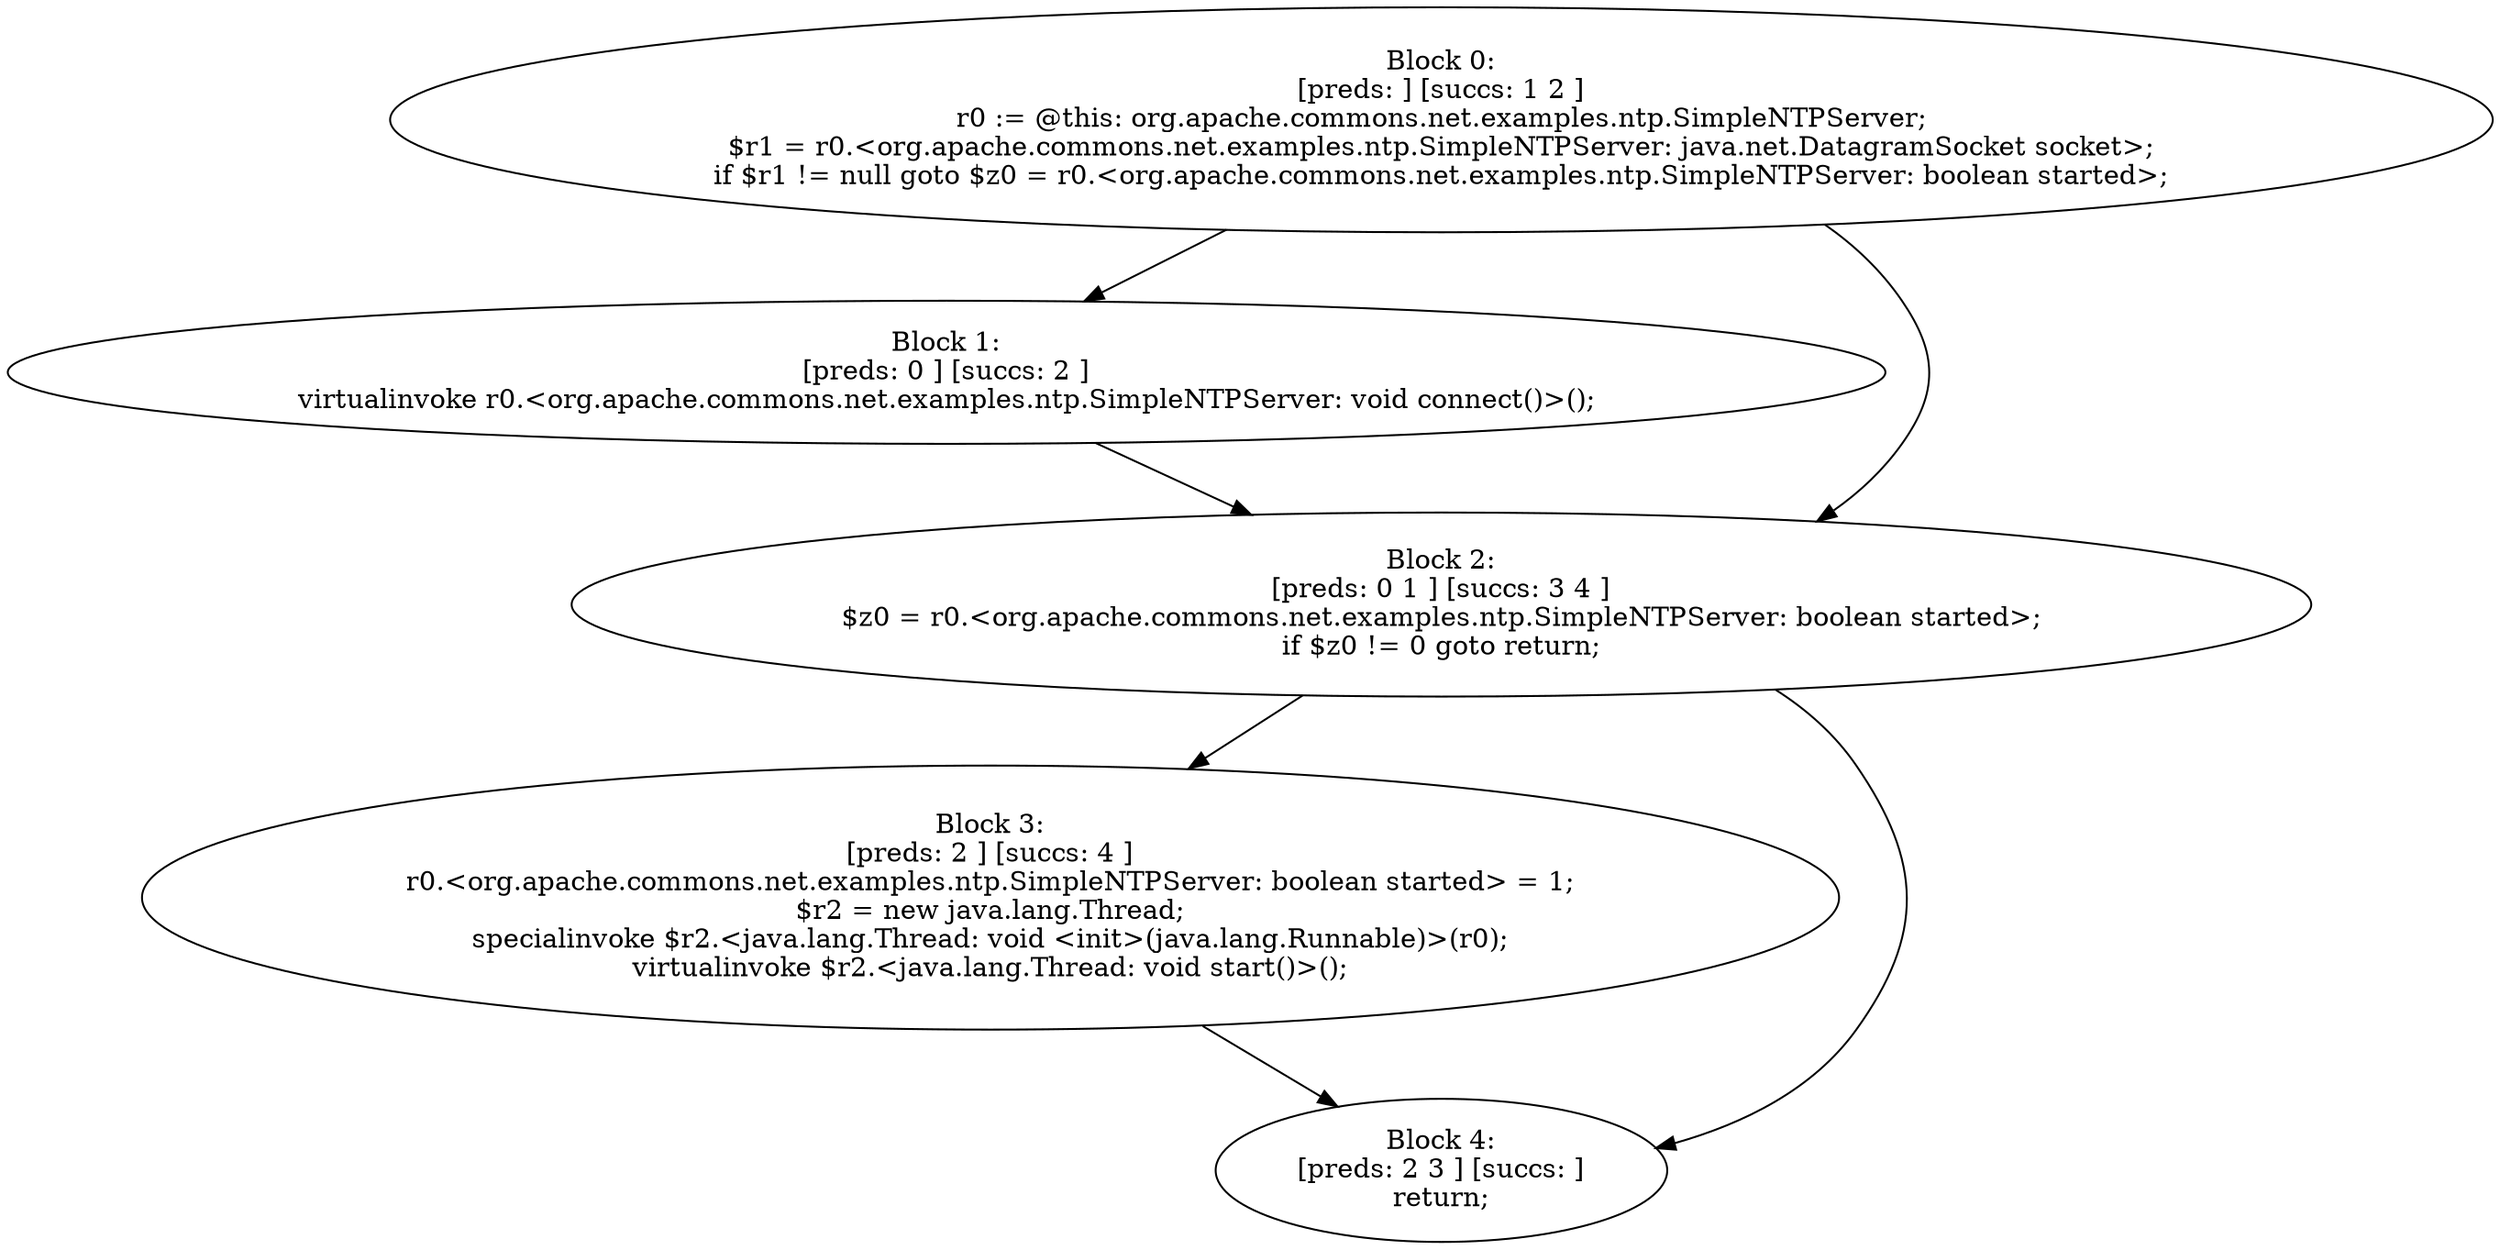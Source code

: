 digraph "unitGraph" {
    "Block 0:
[preds: ] [succs: 1 2 ]
r0 := @this: org.apache.commons.net.examples.ntp.SimpleNTPServer;
$r1 = r0.<org.apache.commons.net.examples.ntp.SimpleNTPServer: java.net.DatagramSocket socket>;
if $r1 != null goto $z0 = r0.<org.apache.commons.net.examples.ntp.SimpleNTPServer: boolean started>;
"
    "Block 1:
[preds: 0 ] [succs: 2 ]
virtualinvoke r0.<org.apache.commons.net.examples.ntp.SimpleNTPServer: void connect()>();
"
    "Block 2:
[preds: 0 1 ] [succs: 3 4 ]
$z0 = r0.<org.apache.commons.net.examples.ntp.SimpleNTPServer: boolean started>;
if $z0 != 0 goto return;
"
    "Block 3:
[preds: 2 ] [succs: 4 ]
r0.<org.apache.commons.net.examples.ntp.SimpleNTPServer: boolean started> = 1;
$r2 = new java.lang.Thread;
specialinvoke $r2.<java.lang.Thread: void <init>(java.lang.Runnable)>(r0);
virtualinvoke $r2.<java.lang.Thread: void start()>();
"
    "Block 4:
[preds: 2 3 ] [succs: ]
return;
"
    "Block 0:
[preds: ] [succs: 1 2 ]
r0 := @this: org.apache.commons.net.examples.ntp.SimpleNTPServer;
$r1 = r0.<org.apache.commons.net.examples.ntp.SimpleNTPServer: java.net.DatagramSocket socket>;
if $r1 != null goto $z0 = r0.<org.apache.commons.net.examples.ntp.SimpleNTPServer: boolean started>;
"->"Block 1:
[preds: 0 ] [succs: 2 ]
virtualinvoke r0.<org.apache.commons.net.examples.ntp.SimpleNTPServer: void connect()>();
";
    "Block 0:
[preds: ] [succs: 1 2 ]
r0 := @this: org.apache.commons.net.examples.ntp.SimpleNTPServer;
$r1 = r0.<org.apache.commons.net.examples.ntp.SimpleNTPServer: java.net.DatagramSocket socket>;
if $r1 != null goto $z0 = r0.<org.apache.commons.net.examples.ntp.SimpleNTPServer: boolean started>;
"->"Block 2:
[preds: 0 1 ] [succs: 3 4 ]
$z0 = r0.<org.apache.commons.net.examples.ntp.SimpleNTPServer: boolean started>;
if $z0 != 0 goto return;
";
    "Block 1:
[preds: 0 ] [succs: 2 ]
virtualinvoke r0.<org.apache.commons.net.examples.ntp.SimpleNTPServer: void connect()>();
"->"Block 2:
[preds: 0 1 ] [succs: 3 4 ]
$z0 = r0.<org.apache.commons.net.examples.ntp.SimpleNTPServer: boolean started>;
if $z0 != 0 goto return;
";
    "Block 2:
[preds: 0 1 ] [succs: 3 4 ]
$z0 = r0.<org.apache.commons.net.examples.ntp.SimpleNTPServer: boolean started>;
if $z0 != 0 goto return;
"->"Block 3:
[preds: 2 ] [succs: 4 ]
r0.<org.apache.commons.net.examples.ntp.SimpleNTPServer: boolean started> = 1;
$r2 = new java.lang.Thread;
specialinvoke $r2.<java.lang.Thread: void <init>(java.lang.Runnable)>(r0);
virtualinvoke $r2.<java.lang.Thread: void start()>();
";
    "Block 2:
[preds: 0 1 ] [succs: 3 4 ]
$z0 = r0.<org.apache.commons.net.examples.ntp.SimpleNTPServer: boolean started>;
if $z0 != 0 goto return;
"->"Block 4:
[preds: 2 3 ] [succs: ]
return;
";
    "Block 3:
[preds: 2 ] [succs: 4 ]
r0.<org.apache.commons.net.examples.ntp.SimpleNTPServer: boolean started> = 1;
$r2 = new java.lang.Thread;
specialinvoke $r2.<java.lang.Thread: void <init>(java.lang.Runnable)>(r0);
virtualinvoke $r2.<java.lang.Thread: void start()>();
"->"Block 4:
[preds: 2 3 ] [succs: ]
return;
";
}
